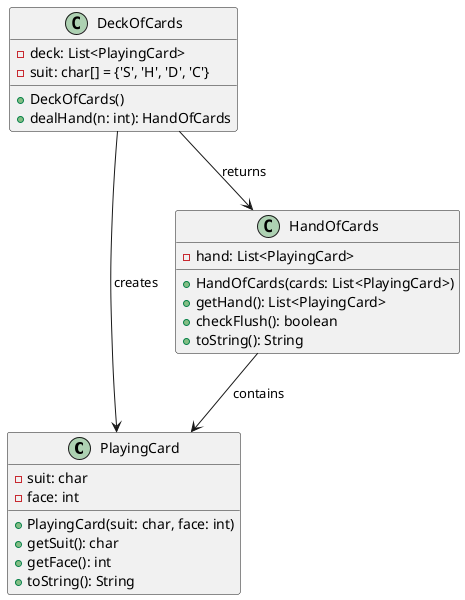 @startuml
class PlayingCard {
  - suit: char
  - face: int
  + PlayingCard(suit: char, face: int)
  + getSuit(): char
  + getFace(): int
  + toString(): String
}

class DeckOfCards {
  - deck: List<PlayingCard>
  - suit: char[] = {'S', 'H', 'D', 'C'}
  + DeckOfCards()
  + dealHand(n: int): HandOfCards
}

class HandOfCards {
  - hand: List<PlayingCard>
  + HandOfCards(cards: List<PlayingCard>)
  + getHand(): List<PlayingCard>
  + checkFlush(): boolean
  + toString(): String
}

DeckOfCards --> PlayingCard : creates
DeckOfCards --> HandOfCards : returns
HandOfCards --> PlayingCard : contains
@enduml